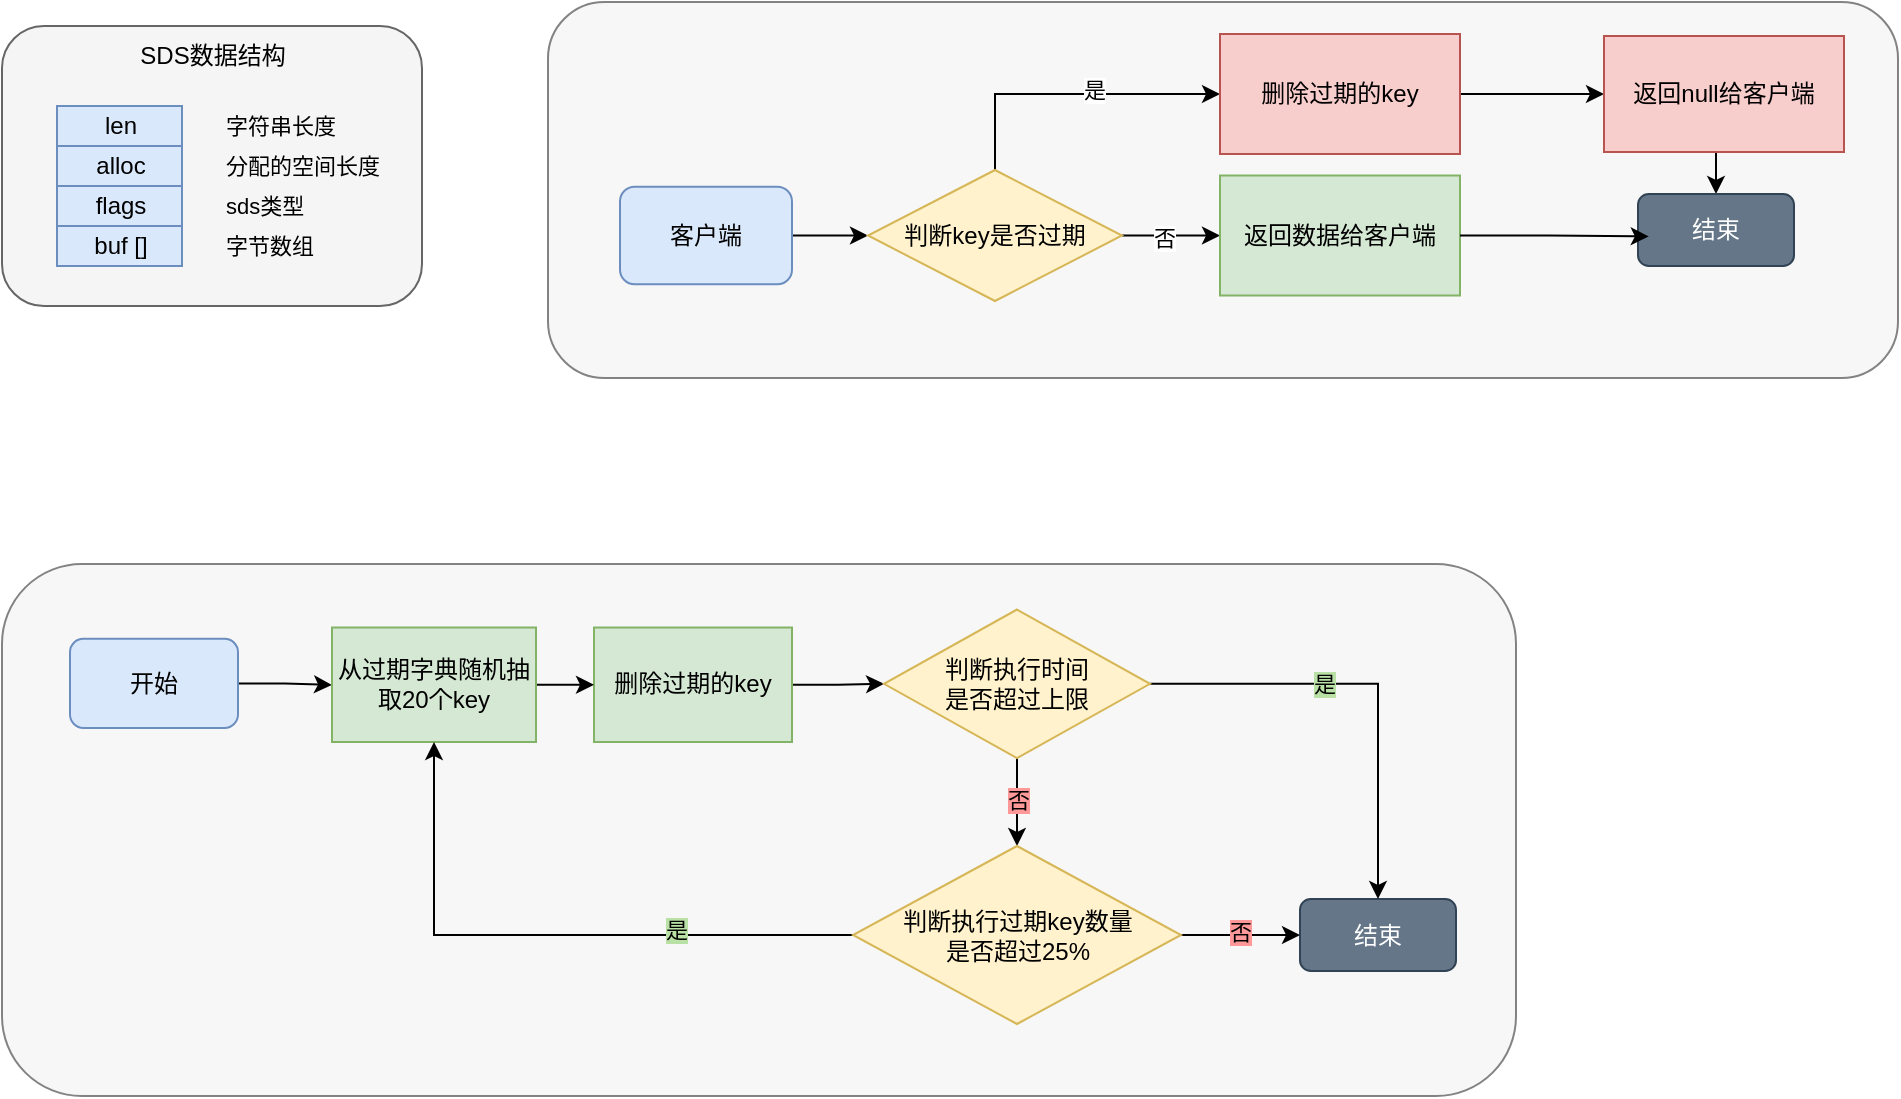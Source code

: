 <mxfile version="26.1.0">
  <diagram name="第 1 页" id="RsSCYp8_lyTaL0R-eGZh">
    <mxGraphModel dx="1004" dy="1820" grid="0" gridSize="10" guides="1" tooltips="1" connect="1" arrows="1" fold="1" page="1" pageScale="1" pageWidth="827" pageHeight="1169" background="none" math="0" shadow="0">
      <root>
        <mxCell id="0" />
        <mxCell id="1" parent="0" />
        <mxCell id="gelLKuvhca_LKsp45Vbf-19" value="" style="rounded=1;whiteSpace=wrap;html=1;opacity=80;fillColor=#f5f5f5;strokeColor=#666666;fontColor=#333333;" vertex="1" parent="1">
          <mxGeometry x="446" y="-852" width="675" height="188" as="geometry" />
        </mxCell>
        <mxCell id="thxwzxnXI1OHp2ooGOBL-1" value="" style="rounded=1;whiteSpace=wrap;html=1;fillColor=#f5f5f5;fontColor=#333333;strokeColor=#666666;" parent="1" vertex="1">
          <mxGeometry x="173" y="-840" width="210" height="140" as="geometry" />
        </mxCell>
        <mxCell id="thxwzxnXI1OHp2ooGOBL-2" value="SDS数据结构" style="text;html=1;align=center;verticalAlign=middle;whiteSpace=wrap;rounded=0;" parent="1" vertex="1">
          <mxGeometry x="235.5" y="-840" width="85" height="30" as="geometry" />
        </mxCell>
        <mxCell id="thxwzxnXI1OHp2ooGOBL-3" value="len" style="rounded=0;whiteSpace=wrap;html=1;fillColor=#dae8fc;strokeColor=#6c8ebf;" parent="1" vertex="1">
          <mxGeometry x="200.5" y="-800" width="62.5" height="20" as="geometry" />
        </mxCell>
        <mxCell id="thxwzxnXI1OHp2ooGOBL-4" value="buf []" style="rounded=0;whiteSpace=wrap;html=1;fillColor=#dae8fc;strokeColor=#6c8ebf;" parent="1" vertex="1">
          <mxGeometry x="200.5" y="-740" width="62.5" height="20" as="geometry" />
        </mxCell>
        <mxCell id="thxwzxnXI1OHp2ooGOBL-5" value="alloc" style="rounded=0;whiteSpace=wrap;html=1;fillColor=#dae8fc;strokeColor=#6c8ebf;" parent="1" vertex="1">
          <mxGeometry x="200.5" y="-780" width="62.5" height="20" as="geometry" />
        </mxCell>
        <mxCell id="thxwzxnXI1OHp2ooGOBL-6" value="flags" style="rounded=0;whiteSpace=wrap;html=1;fillColor=#dae8fc;strokeColor=#6c8ebf;" parent="1" vertex="1">
          <mxGeometry x="200.5" y="-760" width="62.5" height="20" as="geometry" />
        </mxCell>
        <mxCell id="thxwzxnXI1OHp2ooGOBL-8" value="&lt;font style=&quot;font-size: 11px;&quot;&gt;sds类型&lt;/font&gt;" style="text;html=1;align=left;verticalAlign=middle;whiteSpace=wrap;rounded=0;" parent="1" vertex="1">
          <mxGeometry x="283" y="-760" width="80" height="20" as="geometry" />
        </mxCell>
        <mxCell id="thxwzxnXI1OHp2ooGOBL-10" value="&lt;font style=&quot;font-size: 11px;&quot;&gt;字节数组&lt;/font&gt;" style="text;html=1;align=left;verticalAlign=middle;whiteSpace=wrap;rounded=0;" parent="1" vertex="1">
          <mxGeometry x="283" y="-740" width="80" height="20" as="geometry" />
        </mxCell>
        <mxCell id="thxwzxnXI1OHp2ooGOBL-11" value="&lt;font style=&quot;font-size: 11px;&quot;&gt;分配的空间长度&lt;/font&gt;" style="text;html=1;align=left;verticalAlign=middle;whiteSpace=wrap;rounded=0;" parent="1" vertex="1">
          <mxGeometry x="283" y="-780" width="80" height="20" as="geometry" />
        </mxCell>
        <mxCell id="thxwzxnXI1OHp2ooGOBL-12" value="&lt;font style=&quot;font-size: 11px;&quot;&gt;字符串长度&lt;/font&gt;" style="text;html=1;align=left;verticalAlign=middle;whiteSpace=wrap;rounded=0;" parent="1" vertex="1">
          <mxGeometry x="283" y="-800" width="90" height="20" as="geometry" />
        </mxCell>
        <mxCell id="gelLKuvhca_LKsp45Vbf-8" style="edgeStyle=orthogonalEdgeStyle;rounded=0;orthogonalLoop=1;jettySize=auto;html=1;exitX=1;exitY=0.5;exitDx=0;exitDy=0;entryX=0;entryY=0.5;entryDx=0;entryDy=0;" edge="1" parent="1" source="gelLKuvhca_LKsp45Vbf-1" target="gelLKuvhca_LKsp45Vbf-2">
          <mxGeometry relative="1" as="geometry" />
        </mxCell>
        <mxCell id="gelLKuvhca_LKsp45Vbf-1" value="客户端" style="rounded=1;whiteSpace=wrap;html=1;fillColor=#dae8fc;strokeColor=#6c8ebf;" vertex="1" parent="1">
          <mxGeometry x="482" y="-759.62" width="86" height="48.75" as="geometry" />
        </mxCell>
        <mxCell id="gelLKuvhca_LKsp45Vbf-13" style="edgeStyle=orthogonalEdgeStyle;rounded=0;orthogonalLoop=1;jettySize=auto;html=1;exitX=0.5;exitY=0;exitDx=0;exitDy=0;entryX=0;entryY=0.5;entryDx=0;entryDy=0;" edge="1" parent="1" source="gelLKuvhca_LKsp45Vbf-2" target="gelLKuvhca_LKsp45Vbf-3">
          <mxGeometry relative="1" as="geometry" />
        </mxCell>
        <mxCell id="gelLKuvhca_LKsp45Vbf-15" value="是" style="edgeLabel;html=1;align=center;verticalAlign=middle;resizable=0;points=[];" vertex="1" connectable="0" parent="gelLKuvhca_LKsp45Vbf-13">
          <mxGeometry x="-0.06" y="2" relative="1" as="geometry">
            <mxPoint x="17" as="offset" />
          </mxGeometry>
        </mxCell>
        <mxCell id="gelLKuvhca_LKsp45Vbf-14" style="edgeStyle=orthogonalEdgeStyle;rounded=0;orthogonalLoop=1;jettySize=auto;html=1;exitX=1;exitY=0.5;exitDx=0;exitDy=0;entryX=0;entryY=0.5;entryDx=0;entryDy=0;" edge="1" parent="1" source="gelLKuvhca_LKsp45Vbf-2" target="gelLKuvhca_LKsp45Vbf-4">
          <mxGeometry relative="1" as="geometry" />
        </mxCell>
        <mxCell id="gelLKuvhca_LKsp45Vbf-16" value="否" style="edgeLabel;html=1;align=center;verticalAlign=middle;resizable=0;points=[];" vertex="1" connectable="0" parent="gelLKuvhca_LKsp45Vbf-14">
          <mxGeometry x="-0.14" y="-1" relative="1" as="geometry">
            <mxPoint as="offset" />
          </mxGeometry>
        </mxCell>
        <mxCell id="gelLKuvhca_LKsp45Vbf-2" value="判断key是否过期" style="rhombus;whiteSpace=wrap;html=1;fillColor=#fff2cc;strokeColor=#d6b656;" vertex="1" parent="1">
          <mxGeometry x="606" y="-768" width="127" height="65.5" as="geometry" />
        </mxCell>
        <mxCell id="gelLKuvhca_LKsp45Vbf-12" style="edgeStyle=orthogonalEdgeStyle;rounded=0;orthogonalLoop=1;jettySize=auto;html=1;exitX=1;exitY=0.5;exitDx=0;exitDy=0;entryX=0;entryY=0.5;entryDx=0;entryDy=0;" edge="1" parent="1" source="gelLKuvhca_LKsp45Vbf-3" target="gelLKuvhca_LKsp45Vbf-5">
          <mxGeometry relative="1" as="geometry" />
        </mxCell>
        <mxCell id="gelLKuvhca_LKsp45Vbf-3" value="删除过期的key" style="rounded=0;whiteSpace=wrap;html=1;fillColor=#f8cecc;strokeColor=#b85450;" vertex="1" parent="1">
          <mxGeometry x="782" y="-836" width="120" height="60" as="geometry" />
        </mxCell>
        <mxCell id="gelLKuvhca_LKsp45Vbf-4" value="返回数据给客户端" style="rounded=0;whiteSpace=wrap;html=1;fillColor=#d5e8d4;strokeColor=#82b366;" vertex="1" parent="1">
          <mxGeometry x="782" y="-765.25" width="120" height="60" as="geometry" />
        </mxCell>
        <mxCell id="gelLKuvhca_LKsp45Vbf-17" style="edgeStyle=orthogonalEdgeStyle;rounded=0;orthogonalLoop=1;jettySize=auto;html=1;exitX=0.5;exitY=1;exitDx=0;exitDy=0;entryX=0.5;entryY=0;entryDx=0;entryDy=0;" edge="1" parent="1" source="gelLKuvhca_LKsp45Vbf-5" target="gelLKuvhca_LKsp45Vbf-6">
          <mxGeometry relative="1" as="geometry" />
        </mxCell>
        <mxCell id="gelLKuvhca_LKsp45Vbf-5" value="返回null给客户端" style="rounded=0;whiteSpace=wrap;html=1;fillColor=#f8cecc;strokeColor=#b85450;" vertex="1" parent="1">
          <mxGeometry x="974" y="-835" width="120" height="58" as="geometry" />
        </mxCell>
        <mxCell id="gelLKuvhca_LKsp45Vbf-6" value="结束" style="rounded=1;whiteSpace=wrap;html=1;fillColor=#647687;fontColor=#ffffff;strokeColor=#314354;" vertex="1" parent="1">
          <mxGeometry x="991" y="-756" width="78" height="36" as="geometry" />
        </mxCell>
        <mxCell id="gelLKuvhca_LKsp45Vbf-18" style="edgeStyle=orthogonalEdgeStyle;rounded=0;orthogonalLoop=1;jettySize=auto;html=1;exitX=1;exitY=0.5;exitDx=0;exitDy=0;entryX=0.069;entryY=0.59;entryDx=0;entryDy=0;entryPerimeter=0;" edge="1" parent="1" source="gelLKuvhca_LKsp45Vbf-4" target="gelLKuvhca_LKsp45Vbf-6">
          <mxGeometry relative="1" as="geometry" />
        </mxCell>
        <mxCell id="gelLKuvhca_LKsp45Vbf-20" value="" style="rounded=1;whiteSpace=wrap;html=1;opacity=80;fillColor=#f5f5f5;strokeColor=#666666;fontColor=#333333;" vertex="1" parent="1">
          <mxGeometry x="173" y="-571" width="757" height="266" as="geometry" />
        </mxCell>
        <mxCell id="gelLKuvhca_LKsp45Vbf-38" style="edgeStyle=orthogonalEdgeStyle;rounded=0;orthogonalLoop=1;jettySize=auto;html=1;exitX=1;exitY=0.5;exitDx=0;exitDy=0;" edge="1" parent="1" source="gelLKuvhca_LKsp45Vbf-22" target="gelLKuvhca_LKsp45Vbf-35">
          <mxGeometry relative="1" as="geometry" />
        </mxCell>
        <mxCell id="gelLKuvhca_LKsp45Vbf-22" value="开始" style="rounded=1;whiteSpace=wrap;html=1;fillColor=#dae8fc;strokeColor=#6c8ebf;" vertex="1" parent="1">
          <mxGeometry x="207" y="-533.62" width="84" height="44.62" as="geometry" />
        </mxCell>
        <mxCell id="gelLKuvhca_LKsp45Vbf-42" value="" style="edgeStyle=orthogonalEdgeStyle;rounded=0;orthogonalLoop=1;jettySize=auto;html=1;" edge="1" parent="1" source="gelLKuvhca_LKsp45Vbf-30" target="gelLKuvhca_LKsp45Vbf-40">
          <mxGeometry relative="1" as="geometry" />
        </mxCell>
        <mxCell id="gelLKuvhca_LKsp45Vbf-30" value="删除过期的key" style="rounded=0;whiteSpace=wrap;html=1;fillColor=#d5e8d4;strokeColor=#82b366;" vertex="1" parent="1">
          <mxGeometry x="469" y="-539.24" width="99" height="57.24" as="geometry" />
        </mxCell>
        <mxCell id="gelLKuvhca_LKsp45Vbf-33" value="结束" style="rounded=1;whiteSpace=wrap;html=1;fillColor=#647687;fontColor=#ffffff;strokeColor=#314354;" vertex="1" parent="1">
          <mxGeometry x="822" y="-403.5" width="78" height="36" as="geometry" />
        </mxCell>
        <mxCell id="gelLKuvhca_LKsp45Vbf-39" style="edgeStyle=orthogonalEdgeStyle;rounded=0;orthogonalLoop=1;jettySize=auto;html=1;exitX=1;exitY=0.5;exitDx=0;exitDy=0;" edge="1" parent="1" source="gelLKuvhca_LKsp45Vbf-35" target="gelLKuvhca_LKsp45Vbf-30">
          <mxGeometry relative="1" as="geometry" />
        </mxCell>
        <mxCell id="gelLKuvhca_LKsp45Vbf-35" value="从过期字典随机抽取20个key" style="rounded=0;whiteSpace=wrap;html=1;fillColor=#d5e8d4;strokeColor=#82b366;" vertex="1" parent="1">
          <mxGeometry x="338" y="-539.25" width="102" height="57.25" as="geometry" />
        </mxCell>
        <mxCell id="gelLKuvhca_LKsp45Vbf-43" style="edgeStyle=orthogonalEdgeStyle;rounded=0;orthogonalLoop=1;jettySize=auto;html=1;exitX=1;exitY=0.5;exitDx=0;exitDy=0;entryX=0.5;entryY=0;entryDx=0;entryDy=0;" edge="1" parent="1" source="gelLKuvhca_LKsp45Vbf-40" target="gelLKuvhca_LKsp45Vbf-33">
          <mxGeometry relative="1" as="geometry" />
        </mxCell>
        <mxCell id="gelLKuvhca_LKsp45Vbf-44" value="是" style="edgeLabel;html=1;align=center;verticalAlign=middle;resizable=0;points=[];labelBackgroundColor=#B9E0A5;" vertex="1" connectable="0" parent="gelLKuvhca_LKsp45Vbf-43">
          <mxGeometry x="-0.218" relative="1" as="geometry">
            <mxPoint as="offset" />
          </mxGeometry>
        </mxCell>
        <mxCell id="gelLKuvhca_LKsp45Vbf-46" value="" style="edgeStyle=orthogonalEdgeStyle;rounded=0;orthogonalLoop=1;jettySize=auto;html=1;" edge="1" parent="1" source="gelLKuvhca_LKsp45Vbf-40" target="gelLKuvhca_LKsp45Vbf-45">
          <mxGeometry relative="1" as="geometry" />
        </mxCell>
        <mxCell id="gelLKuvhca_LKsp45Vbf-47" value="否" style="edgeLabel;html=1;align=center;verticalAlign=middle;resizable=0;points=[];labelBackgroundColor=#FF9999;" vertex="1" connectable="0" parent="gelLKuvhca_LKsp45Vbf-46">
          <mxGeometry x="0.023" y="1" relative="1" as="geometry">
            <mxPoint x="-1" y="-2" as="offset" />
          </mxGeometry>
        </mxCell>
        <mxCell id="gelLKuvhca_LKsp45Vbf-40" value="判断执行时间&lt;div&gt;是否超过上限&lt;/div&gt;" style="rhombus;whiteSpace=wrap;html=1;fillColor=#fff2cc;strokeColor=#d6b656;" vertex="1" parent="1">
          <mxGeometry x="614" y="-548.24" width="133" height="74.24" as="geometry" />
        </mxCell>
        <mxCell id="gelLKuvhca_LKsp45Vbf-48" value="" style="edgeStyle=orthogonalEdgeStyle;rounded=0;orthogonalLoop=1;jettySize=auto;html=1;" edge="1" parent="1" source="gelLKuvhca_LKsp45Vbf-45" target="gelLKuvhca_LKsp45Vbf-33">
          <mxGeometry relative="1" as="geometry" />
        </mxCell>
        <mxCell id="gelLKuvhca_LKsp45Vbf-49" value="否" style="edgeLabel;html=1;align=center;verticalAlign=middle;resizable=0;points=[];labelBackgroundColor=#FF9999;" vertex="1" connectable="0" parent="gelLKuvhca_LKsp45Vbf-48">
          <mxGeometry x="-0.008" y="2" relative="1" as="geometry">
            <mxPoint as="offset" />
          </mxGeometry>
        </mxCell>
        <mxCell id="gelLKuvhca_LKsp45Vbf-51" style="edgeStyle=orthogonalEdgeStyle;rounded=0;orthogonalLoop=1;jettySize=auto;html=1;exitX=0;exitY=0.5;exitDx=0;exitDy=0;" edge="1" parent="1" source="gelLKuvhca_LKsp45Vbf-45" target="gelLKuvhca_LKsp45Vbf-35">
          <mxGeometry relative="1" as="geometry" />
        </mxCell>
        <mxCell id="gelLKuvhca_LKsp45Vbf-52" value="是" style="edgeLabel;html=1;align=center;verticalAlign=middle;resizable=0;points=[];labelBackgroundColor=#B9E0A5;" vertex="1" connectable="0" parent="gelLKuvhca_LKsp45Vbf-51">
          <mxGeometry x="-0.422" y="-3" relative="1" as="geometry">
            <mxPoint as="offset" />
          </mxGeometry>
        </mxCell>
        <mxCell id="gelLKuvhca_LKsp45Vbf-45" value="判断执行过期key数量&lt;div&gt;是否超过25%&lt;/div&gt;" style="rhombus;whiteSpace=wrap;html=1;fillColor=#fff2cc;strokeColor=#d6b656;" vertex="1" parent="1">
          <mxGeometry x="598.5" y="-430" width="164" height="89" as="geometry" />
        </mxCell>
      </root>
    </mxGraphModel>
  </diagram>
</mxfile>
